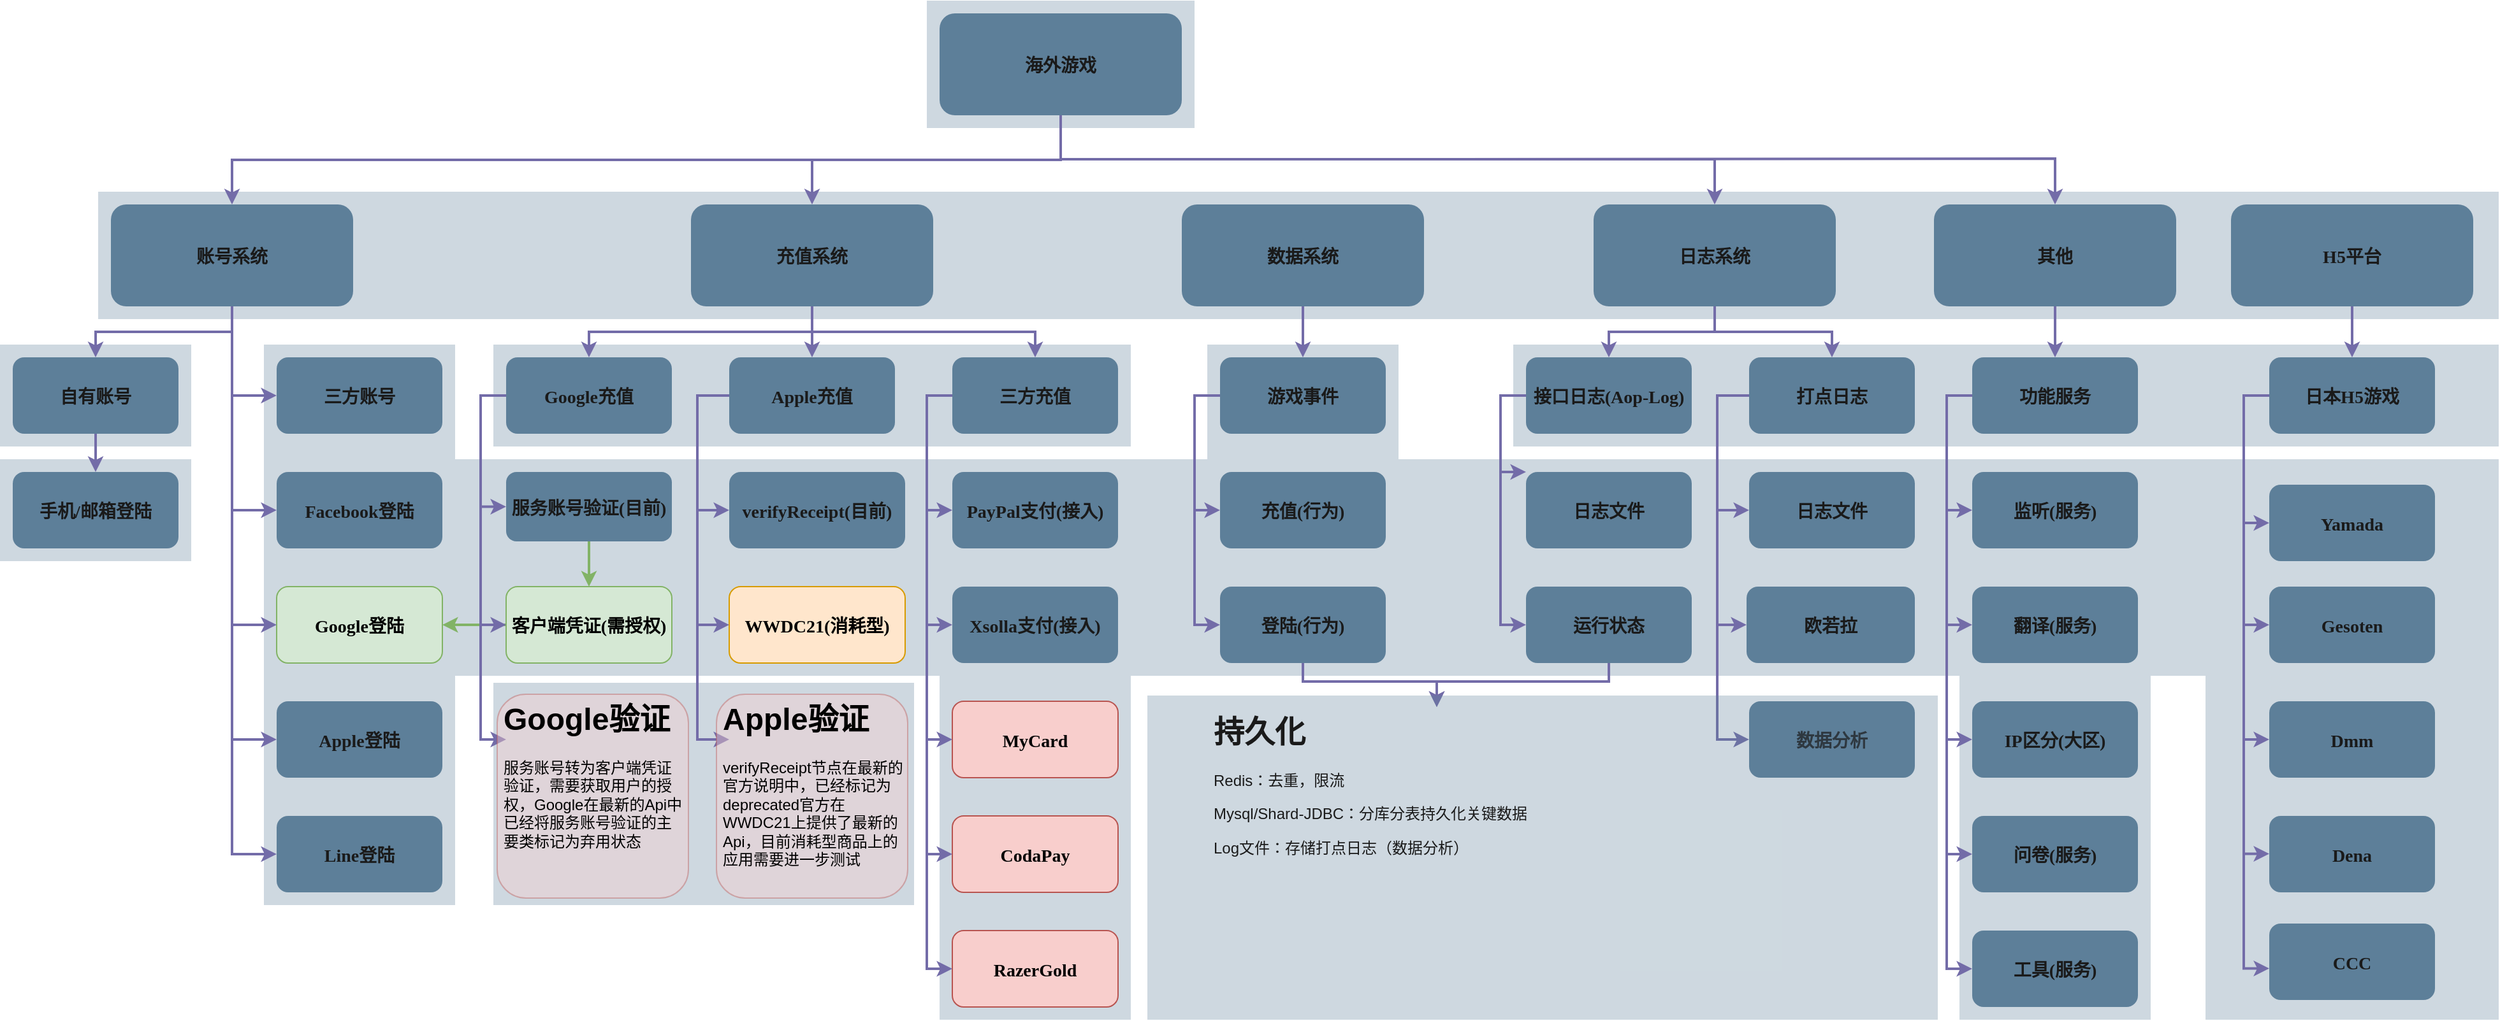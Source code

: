 <mxfile version="21.6.8" type="device">
  <diagram name="Page-1" id="2c0d36ab-eaac-3732-788b-9136903baeff">
    <mxGraphModel dx="1004" dy="620" grid="1" gridSize="10" guides="1" tooltips="1" connect="1" arrows="1" fold="1" page="1" pageScale="1.5" pageWidth="1169" pageHeight="827" background="none" math="0" shadow="0">
      <root>
        <mxCell id="0" />
        <mxCell id="1" parent="0" />
        <mxCell id="123" value="" style="fillColor=#5D7F99;strokeColor=none;opacity=30;labelBackgroundColor=none;fontColor=#1A1A1A;" parent="1" vertex="1">
          <mxGeometry x="747" y="175.5" width="210" height="100.0" as="geometry" />
        </mxCell>
        <mxCell id="122" value="" style="fillColor=#5D7F99;strokeColor=none;opacity=30;labelBackgroundColor=none;fontColor=#1A1A1A;" parent="1" vertex="1">
          <mxGeometry x="97" y="325.5" width="1883" height="100" as="geometry" />
        </mxCell>
        <mxCell id="121" value="" style="fillColor=#5D7F99;strokeColor=none;opacity=30;labelBackgroundColor=none;fontColor=#1A1A1A;" parent="1" vertex="1">
          <mxGeometry x="1557" y="705.5" width="150" height="270" as="geometry" />
        </mxCell>
        <mxCell id="120" value="" style="fillColor=#5D7F99;strokeColor=none;opacity=30;labelBackgroundColor=none;fontColor=#1A1A1A;" parent="1" vertex="1">
          <mxGeometry x="967" y="445.5" width="150" height="90" as="geometry" />
        </mxCell>
        <mxCell id="119" value="" style="fillColor=#5D7F99;strokeColor=none;opacity=30;labelBackgroundColor=none;fontColor=#1A1A1A;" parent="1" vertex="1">
          <mxGeometry x="757" y="705.5" width="150" height="270" as="geometry" />
        </mxCell>
        <mxCell id="118" value="" style="fillColor=#5D7F99;strokeColor=none;opacity=30;labelBackgroundColor=none;fontColor=#1A1A1A;" parent="1" vertex="1">
          <mxGeometry x="227.0" y="445.5" width="150.0" height="440.0" as="geometry" />
        </mxCell>
        <mxCell id="117" value="" style="fillColor=#5D7F99;strokeColor=none;opacity=30;labelBackgroundColor=none;fontColor=#1A1A1A;" parent="1" vertex="1">
          <mxGeometry x="377" y="535.5" width="1603" height="170" as="geometry" />
        </mxCell>
        <mxCell id="113" value="" style="fillColor=#5D7F99;strokeColor=none;opacity=30;labelBackgroundColor=none;fontColor=#1A1A1A;" parent="1" vertex="1">
          <mxGeometry x="407" y="711" width="330" height="174.5" as="geometry" />
        </mxCell>
        <mxCell id="111" value="" style="fillColor=#ced8e0;strokeColor=none;labelBackgroundColor=none;fontColor=#1A1A1A;" parent="1" vertex="1">
          <mxGeometry x="20" y="535.5" width="150" height="80" as="geometry" />
        </mxCell>
        <mxCell id="110" value="" style="fillColor=#5D7F99;strokeColor=none;opacity=30;labelBackgroundColor=none;fontColor=#1A1A1A;" parent="1" vertex="1">
          <mxGeometry x="1207" y="445.5" width="773" height="80" as="geometry" />
        </mxCell>
        <mxCell id="109" value="" style="fillColor=#5D7F99;strokeColor=none;opacity=30;labelBackgroundColor=none;fontColor=#1A1A1A;" parent="1" vertex="1">
          <mxGeometry x="407" y="445.5" width="500" height="80" as="geometry" />
        </mxCell>
        <mxCell id="108" value="" style="fillColor=#5D7F99;strokeColor=none;opacity=30;labelBackgroundColor=none;fontColor=#1A1A1A;" parent="1" vertex="1">
          <mxGeometry x="20.0" y="445.5" width="150" height="80" as="geometry" />
        </mxCell>
        <mxCell id="2" value="海外游戏" style="rounded=1;fillColor=#5D7F99;strokeColor=none;fontColor=#1A1A1A;fontStyle=1;fontFamily=Tahoma;fontSize=14;labelBackgroundColor=none;" parent="1" vertex="1">
          <mxGeometry x="757" y="185.5" width="190" height="80" as="geometry" />
        </mxCell>
        <mxCell id="4" value="日志系统" style="rounded=1;fillColor=#5D7F99;strokeColor=none;fontColor=#1A1A1A;fontStyle=1;fontFamily=Tahoma;fontSize=14;labelBackgroundColor=none;" parent="1" vertex="1">
          <mxGeometry x="1270.0" y="335.5" width="190" height="80" as="geometry" />
        </mxCell>
        <mxCell id="9" value="" style="edgeStyle=elbowEdgeStyle;elbow=vertical;strokeWidth=2;rounded=0;labelBackgroundColor=none;strokeColor=#736CA8;fontColor=default;" parent="1" source="2" target="4" edge="1">
          <mxGeometry x="337" y="215.5" width="100" height="100" as="geometry">
            <mxPoint x="337" y="315.5" as="sourcePoint" />
            <mxPoint x="437" y="215.5" as="targetPoint" />
            <Array as="points">
              <mxPoint x="1190" y="300" />
            </Array>
          </mxGeometry>
        </mxCell>
        <mxCell id="10" value="数据系统" style="rounded=1;fillColor=#5D7F99;strokeColor=none;fontColor=#1A1A1A;fontStyle=1;fontFamily=Tahoma;fontSize=14;labelBackgroundColor=none;" parent="1" vertex="1">
          <mxGeometry x="947" y="335.5" width="190" height="80" as="geometry" />
        </mxCell>
        <mxCell id="12" value="充值系统" style="rounded=1;fillColor=#5D7F99;strokeColor=none;fontColor=#1A1A1A;fontStyle=1;fontFamily=Tahoma;fontSize=14;labelBackgroundColor=none;" parent="1" vertex="1">
          <mxGeometry x="562.0" y="335.5" width="190" height="80" as="geometry" />
        </mxCell>
        <mxCell id="13" value="账号系统" style="rounded=1;fillColor=#5D7F99;strokeColor=none;fontColor=#1A1A1A;fontStyle=1;fontFamily=Tahoma;fontSize=14;labelBackgroundColor=none;" parent="1" vertex="1">
          <mxGeometry x="107" y="335.5" width="190" height="80" as="geometry" />
        </mxCell>
        <mxCell id="14" value="自有账号" style="rounded=1;fillColor=#5D7F99;strokeColor=none;fontColor=#1A1A1A;fontStyle=1;fontFamily=Tahoma;fontSize=14;labelBackgroundColor=none;" parent="1" vertex="1">
          <mxGeometry x="30" y="455.5" width="130" height="60" as="geometry" />
        </mxCell>
        <mxCell id="15" value="手机/邮箱登陆" style="rounded=1;fillColor=#5D7F99;strokeColor=none;fontColor=#1A1A1A;fontStyle=1;fontFamily=Tahoma;fontSize=14;labelBackgroundColor=none;" parent="1" vertex="1">
          <mxGeometry x="30" y="545.5" width="130" height="60" as="geometry" />
        </mxCell>
        <mxCell id="16" value="三方账号" style="rounded=1;fillColor=#5D7F99;strokeColor=none;fontColor=#1A1A1A;fontStyle=1;fontFamily=Tahoma;fontSize=14;labelBackgroundColor=none;strokeWidth=2;" parent="1" vertex="1">
          <mxGeometry x="237" y="455.5" width="130" height="60" as="geometry" />
        </mxCell>
        <mxCell id="17" value="Facebook登陆" style="rounded=1;fillColor=#5D7F99;strokeColor=none;fontColor=#1A1A1A;fontStyle=1;fontFamily=Tahoma;fontSize=14;labelBackgroundColor=none;" parent="1" vertex="1">
          <mxGeometry x="237" y="545.5" width="130" height="60" as="geometry" />
        </mxCell>
        <mxCell id="18" value="Google登陆" style="rounded=1;fillColor=#d5e8d4;strokeColor=#82b366;fontStyle=1;fontFamily=Tahoma;fontSize=14;labelBackgroundColor=none;" parent="1" vertex="1">
          <mxGeometry x="237" y="635.5" width="130" height="60" as="geometry" />
        </mxCell>
        <mxCell id="19" value="Apple登陆" style="rounded=1;fillColor=#5D7F99;strokeColor=none;fontColor=#1A1A1A;fontStyle=1;fontFamily=Tahoma;fontSize=14;labelBackgroundColor=none;" parent="1" vertex="1">
          <mxGeometry x="237" y="725.5" width="130" height="60" as="geometry" />
        </mxCell>
        <mxCell id="20" value="Line登陆" style="rounded=1;fillColor=#5D7F99;strokeColor=none;fontColor=#1A1A1A;fontStyle=1;fontFamily=Tahoma;fontSize=14;labelBackgroundColor=none;" parent="1" vertex="1">
          <mxGeometry x="237" y="815.5" width="130" height="60" as="geometry" />
        </mxCell>
        <mxCell id="25" value="Google充值" style="rounded=1;fillColor=#5D7F99;strokeColor=none;fontColor=#1A1A1A;fontStyle=1;fontFamily=Tahoma;fontSize=14;labelBackgroundColor=none;" parent="1" vertex="1">
          <mxGeometry x="417" y="455.5" width="130" height="60" as="geometry" />
        </mxCell>
        <mxCell id="bs5K2er-NPb5ToCI4P3s-128" value="" style="edgeStyle=orthogonalEdgeStyle;rounded=0;orthogonalLoop=1;jettySize=auto;html=1;strokeColor=#82b366;fontColor=#1A1A1A;strokeWidth=2;fillColor=#d5e8d4;" edge="1" parent="1" source="26" target="27">
          <mxGeometry relative="1" as="geometry" />
        </mxCell>
        <mxCell id="26" value="服务账号验证(目前)" style="rounded=1;fillColor=#5D7F99;strokeColor=none;fontColor=#1A1A1A;fontStyle=1;fontFamily=Tahoma;fontSize=14;labelBackgroundColor=none;" parent="1" vertex="1">
          <mxGeometry x="417" y="545.5" width="130" height="54.5" as="geometry" />
        </mxCell>
        <mxCell id="bs5K2er-NPb5ToCI4P3s-127" value="" style="edgeStyle=orthogonalEdgeStyle;rounded=0;orthogonalLoop=1;jettySize=auto;html=1;strokeColor=#82b366;fontColor=#1A1A1A;strokeWidth=2;fillColor=#d5e8d4;" edge="1" parent="1" source="27" target="18">
          <mxGeometry relative="1" as="geometry" />
        </mxCell>
        <mxCell id="27" value="客户端凭证(需授权)" style="rounded=1;fillColor=#d5e8d4;strokeColor=#82b366;fontStyle=1;fontFamily=Tahoma;fontSize=14;labelBackgroundColor=none;" parent="1" vertex="1">
          <mxGeometry x="417" y="635.5" width="130" height="60" as="geometry" />
        </mxCell>
        <mxCell id="29" value="Apple充值" style="rounded=1;fillColor=#5D7F99;strokeColor=none;fontColor=#1A1A1A;fontStyle=1;fontFamily=Tahoma;fontSize=14;labelBackgroundColor=none;" parent="1" vertex="1">
          <mxGeometry x="592" y="455.5" width="130" height="60" as="geometry" />
        </mxCell>
        <mxCell id="30" value="verifyReceipt(目前)" style="rounded=1;fillColor=#5D7F99;strokeColor=none;fontColor=#1A1A1A;fontStyle=1;fontFamily=Tahoma;fontSize=14;labelBackgroundColor=none;" parent="1" vertex="1">
          <mxGeometry x="592" y="545.5" width="138" height="60" as="geometry" />
        </mxCell>
        <mxCell id="31" value="WWDC21(消耗型)" style="rounded=1;fillColor=#ffe6cc;strokeColor=#d79b00;fontStyle=1;fontFamily=Tahoma;fontSize=14;labelBackgroundColor=none;" parent="1" vertex="1">
          <mxGeometry x="592" y="635.5" width="138" height="60" as="geometry" />
        </mxCell>
        <mxCell id="33" value="三方充值" style="rounded=1;fillColor=#5D7F99;strokeColor=none;fontColor=#1A1A1A;fontStyle=1;fontFamily=Tahoma;fontSize=14;labelBackgroundColor=none;" parent="1" vertex="1">
          <mxGeometry x="767" y="455.5" width="130" height="60" as="geometry" />
        </mxCell>
        <mxCell id="34" value="PayPal支付(接入)" style="rounded=1;fillColor=#5D7F99;strokeColor=none;fontColor=#1A1A1A;fontStyle=1;fontFamily=Tahoma;fontSize=14;labelBackgroundColor=none;" parent="1" vertex="1">
          <mxGeometry x="767" y="545.5" width="130" height="60" as="geometry" />
        </mxCell>
        <mxCell id="35" value="Xsolla支付(接入)" style="rounded=1;fillColor=#5D7F99;strokeColor=none;fontColor=#1A1A1A;fontStyle=1;fontFamily=Tahoma;fontSize=14;labelBackgroundColor=none;" parent="1" vertex="1">
          <mxGeometry x="767" y="635.5" width="130" height="60" as="geometry" />
        </mxCell>
        <mxCell id="36" value="MyCard" style="rounded=1;fillColor=#f8cecc;strokeColor=#b85450;fontStyle=1;fontFamily=Tahoma;fontSize=14;labelBackgroundColor=none;" parent="1" vertex="1">
          <mxGeometry x="767" y="725.5" width="130" height="60" as="geometry" />
        </mxCell>
        <mxCell id="37" value="CodaPay" style="rounded=1;fillColor=#f8cecc;strokeColor=#b85450;fontStyle=1;fontFamily=Tahoma;fontSize=14;labelBackgroundColor=none;" parent="1" vertex="1">
          <mxGeometry x="767" y="815.5" width="130" height="60" as="geometry" />
        </mxCell>
        <mxCell id="38" value="RazerGold" style="rounded=1;fillColor=#f8cecc;strokeColor=#b85450;fontStyle=1;fontFamily=Tahoma;fontSize=14;labelBackgroundColor=none;" parent="1" vertex="1">
          <mxGeometry x="767" y="905.5" width="130" height="60" as="geometry" />
        </mxCell>
        <mxCell id="41" value="游戏事件" style="rounded=1;fillColor=#5D7F99;strokeColor=none;fontColor=#1A1A1A;fontStyle=1;fontFamily=Tahoma;fontSize=14;labelBackgroundColor=none;" parent="1" vertex="1">
          <mxGeometry x="977" y="455.5" width="130" height="60" as="geometry" />
        </mxCell>
        <mxCell id="42" value="充值(行为)" style="rounded=1;fillColor=#5D7F99;strokeColor=none;fontColor=#1A1A1A;fontStyle=1;fontFamily=Tahoma;fontSize=14;labelBackgroundColor=none;" parent="1" vertex="1">
          <mxGeometry x="977" y="545.5" width="130" height="60" as="geometry" />
        </mxCell>
        <mxCell id="bs5K2er-NPb5ToCI4P3s-134" value="" style="edgeStyle=orthogonalEdgeStyle;rounded=0;orthogonalLoop=1;jettySize=auto;html=1;strokeColor=#736CA8;fontColor=#1A1A1A;strokeWidth=2;" edge="1" parent="1" source="43" target="bs5K2er-NPb5ToCI4P3s-133">
          <mxGeometry relative="1" as="geometry">
            <Array as="points">
              <mxPoint x="1042" y="710" />
              <mxPoint x="1147" y="710" />
            </Array>
          </mxGeometry>
        </mxCell>
        <mxCell id="43" value="登陆(行为)" style="rounded=1;fillColor=#5D7F99;strokeColor=none;fontColor=#1A1A1A;fontStyle=1;fontFamily=Tahoma;fontSize=14;labelBackgroundColor=none;" parent="1" vertex="1">
          <mxGeometry x="977" y="635.5" width="130" height="60" as="geometry" />
        </mxCell>
        <mxCell id="44" value="接口日志(Aop-Log)" style="rounded=1;fillColor=#5D7F99;strokeColor=none;fontColor=#1A1A1A;fontStyle=1;fontFamily=Tahoma;fontSize=14;labelBackgroundColor=none;" parent="1" vertex="1">
          <mxGeometry x="1217" y="455.5" width="130" height="60" as="geometry" />
        </mxCell>
        <mxCell id="45" value="日志文件" style="rounded=1;fillColor=#5D7F99;strokeColor=none;fontColor=#1A1A1A;fontStyle=1;fontFamily=Tahoma;fontSize=14;labelBackgroundColor=none;" parent="1" vertex="1">
          <mxGeometry x="1217" y="545.5" width="130" height="60" as="geometry" />
        </mxCell>
        <mxCell id="bs5K2er-NPb5ToCI4P3s-135" value="" style="edgeStyle=orthogonalEdgeStyle;rounded=0;orthogonalLoop=1;jettySize=auto;html=1;strokeColor=#736CA8;fontColor=#1A1A1A;strokeWidth=2;" edge="1" parent="1" source="46" target="bs5K2er-NPb5ToCI4P3s-133">
          <mxGeometry relative="1" as="geometry">
            <Array as="points">
              <mxPoint x="1282" y="710" />
              <mxPoint x="1147" y="710" />
            </Array>
          </mxGeometry>
        </mxCell>
        <mxCell id="46" value="运行状态" style="rounded=1;fillColor=#5D7F99;strokeColor=none;fontColor=#1A1A1A;fontStyle=1;fontFamily=Tahoma;fontSize=14;labelBackgroundColor=none;" parent="1" vertex="1">
          <mxGeometry x="1217" y="635.5" width="130" height="60" as="geometry" />
        </mxCell>
        <mxCell id="48" value="打点日志" style="rounded=1;fillColor=#5D7F99;strokeColor=none;fontColor=#1A1A1A;fontStyle=1;fontFamily=Tahoma;fontSize=14;labelBackgroundColor=none;" parent="1" vertex="1">
          <mxGeometry x="1392" y="455.5" width="130" height="60" as="geometry" />
        </mxCell>
        <mxCell id="49" value="日志文件" style="rounded=1;fillColor=#5D7F99;strokeColor=none;fontColor=#1A1A1A;fontStyle=1;fontFamily=Tahoma;fontSize=14;labelBackgroundColor=none;" parent="1" vertex="1">
          <mxGeometry x="1392" y="545.5" width="130" height="60" as="geometry" />
        </mxCell>
        <mxCell id="50" value="欧若拉" style="rounded=1;fillColor=#5D7F99;strokeColor=none;fontColor=#1A1A1A;fontStyle=1;fontFamily=Tahoma;fontSize=14;labelBackgroundColor=none;" parent="1" vertex="1">
          <mxGeometry x="1390" y="635.5" width="132" height="60" as="geometry" />
        </mxCell>
        <mxCell id="51" value="数据分析" style="rounded=1;fillColor=#5D7F99;strokeColor=none;fontColor=#1A1A1A;fontStyle=1;fontFamily=Tahoma;fontSize=14;labelBackgroundColor=none;" parent="1" vertex="1">
          <mxGeometry x="1392" y="725.5" width="130" height="60" as="geometry" />
        </mxCell>
        <mxCell id="52" value="功能服务" style="rounded=1;fillColor=#5D7F99;strokeColor=none;fontColor=#1A1A1A;fontStyle=1;fontFamily=Tahoma;fontSize=14;labelBackgroundColor=none;" parent="1" vertex="1">
          <mxGeometry x="1567" y="455.5" width="130" height="60" as="geometry" />
        </mxCell>
        <mxCell id="53" value="监听(服务)" style="rounded=1;fillColor=#5D7F99;strokeColor=none;fontColor=#1A1A1A;fontStyle=1;fontFamily=Tahoma;fontSize=14;labelBackgroundColor=none;" parent="1" vertex="1">
          <mxGeometry x="1567" y="545.5" width="130" height="60" as="geometry" />
        </mxCell>
        <mxCell id="54" value="翻译(服务)" style="rounded=1;fillColor=#5D7F99;strokeColor=none;fontColor=#1A1A1A;fontStyle=1;fontFamily=Tahoma;fontSize=14;labelBackgroundColor=none;" parent="1" vertex="1">
          <mxGeometry x="1567" y="635.5" width="130" height="60" as="geometry" />
        </mxCell>
        <mxCell id="55" value="IP区分(大区)" style="rounded=1;fillColor=#5D7F99;strokeColor=none;fontColor=#1A1A1A;fontStyle=1;fontFamily=Tahoma;fontSize=14;labelBackgroundColor=none;" parent="1" vertex="1">
          <mxGeometry x="1567" y="725.5" width="130" height="60" as="geometry" />
        </mxCell>
        <mxCell id="56" value="问卷(服务)" style="rounded=1;fillColor=#5D7F99;strokeColor=none;fontColor=#1A1A1A;fontStyle=1;fontFamily=Tahoma;fontSize=14;labelBackgroundColor=none;" parent="1" vertex="1">
          <mxGeometry x="1567" y="815.5" width="130" height="60" as="geometry" />
        </mxCell>
        <mxCell id="57" value="工具(服务)" style="rounded=1;fillColor=#5D7F99;strokeColor=none;fontColor=#1A1A1A;fontStyle=1;fontFamily=Tahoma;fontSize=14;labelBackgroundColor=none;" parent="1" vertex="1">
          <mxGeometry x="1567" y="905.5" width="130" height="60" as="geometry" />
        </mxCell>
        <mxCell id="59" value="" style="edgeStyle=elbowEdgeStyle;elbow=vertical;strokeWidth=2;rounded=0;labelBackgroundColor=none;strokeColor=#736CA8;fontColor=default;" parent="1" source="2" target="12" edge="1">
          <mxGeometry x="347" y="225.5" width="100" height="100" as="geometry">
            <mxPoint x="862.0" y="275.5" as="sourcePoint" />
            <mxPoint x="1467.0" y="345.5" as="targetPoint" />
          </mxGeometry>
        </mxCell>
        <mxCell id="61" value="" style="edgeStyle=elbowEdgeStyle;elbow=vertical;strokeWidth=2;rounded=0;labelBackgroundColor=none;strokeColor=#736CA8;fontColor=default;" parent="1" source="2" target="13" edge="1">
          <mxGeometry x="-23" y="135.5" width="100" height="100" as="geometry">
            <mxPoint x="-23" y="235.5" as="sourcePoint" />
            <mxPoint x="77" y="135.5" as="targetPoint" />
          </mxGeometry>
        </mxCell>
        <mxCell id="62" value="" style="edgeStyle=elbowEdgeStyle;elbow=vertical;strokeWidth=2;rounded=0;labelBackgroundColor=none;strokeColor=#736CA8;fontColor=default;" parent="1" source="13" target="14" edge="1">
          <mxGeometry x="-23" y="135.5" width="100" height="100" as="geometry">
            <mxPoint x="-23" y="235.5" as="sourcePoint" />
            <mxPoint x="77" y="135.5" as="targetPoint" />
          </mxGeometry>
        </mxCell>
        <mxCell id="64" value="" style="edgeStyle=elbowEdgeStyle;elbow=horizontal;strokeWidth=2;rounded=0;labelBackgroundColor=none;strokeColor=#736CA8;fontColor=default;" parent="1" source="13" target="16" edge="1">
          <mxGeometry x="-23" y="135.5" width="100" height="100" as="geometry">
            <mxPoint x="-23" y="235.5" as="sourcePoint" />
            <mxPoint x="77" y="135.5" as="targetPoint" />
            <Array as="points">
              <mxPoint x="202" y="435.5" />
            </Array>
          </mxGeometry>
        </mxCell>
        <mxCell id="65" value="" style="edgeStyle=elbowEdgeStyle;elbow=horizontal;strokeWidth=2;rounded=0;labelBackgroundColor=none;strokeColor=#736CA8;fontColor=default;" parent="1" source="13" target="17" edge="1">
          <mxGeometry x="-23" y="135.5" width="100" height="100" as="geometry">
            <mxPoint x="-23" y="235.5" as="sourcePoint" />
            <mxPoint x="77" y="135.5" as="targetPoint" />
            <Array as="points">
              <mxPoint x="202" y="475.5" />
            </Array>
          </mxGeometry>
        </mxCell>
        <mxCell id="66" value="" style="edgeStyle=elbowEdgeStyle;elbow=horizontal;strokeWidth=2;rounded=0;labelBackgroundColor=none;strokeColor=#736CA8;fontColor=default;" parent="1" source="13" target="18" edge="1">
          <mxGeometry x="-23" y="135.5" width="100" height="100" as="geometry">
            <mxPoint x="-23" y="235.5" as="sourcePoint" />
            <mxPoint x="77" y="135.5" as="targetPoint" />
            <Array as="points">
              <mxPoint x="202" y="525.5" />
            </Array>
          </mxGeometry>
        </mxCell>
        <mxCell id="67" value="" style="edgeStyle=elbowEdgeStyle;elbow=horizontal;strokeWidth=2;rounded=0;labelBackgroundColor=none;strokeColor=#736CA8;fontColor=default;" parent="1" source="13" target="19" edge="1">
          <mxGeometry x="-23" y="135.5" width="100" height="100" as="geometry">
            <mxPoint x="-23" y="235.5" as="sourcePoint" />
            <mxPoint x="77" y="135.5" as="targetPoint" />
            <Array as="points">
              <mxPoint x="202" y="575.5" />
            </Array>
          </mxGeometry>
        </mxCell>
        <mxCell id="68" value="" style="edgeStyle=elbowEdgeStyle;elbow=horizontal;strokeWidth=2;rounded=0;labelBackgroundColor=none;strokeColor=#736CA8;fontColor=default;" parent="1" source="13" target="20" edge="1">
          <mxGeometry x="-23" y="135.5" width="100" height="100" as="geometry">
            <mxPoint x="-23" y="235.5" as="sourcePoint" />
            <mxPoint x="77" y="135.5" as="targetPoint" />
            <Array as="points">
              <mxPoint x="202" y="615.5" />
            </Array>
          </mxGeometry>
        </mxCell>
        <mxCell id="70" value="" style="edgeStyle=elbowEdgeStyle;elbow=horizontal;strokeWidth=2;rounded=0;labelBackgroundColor=none;strokeColor=#736CA8;fontColor=default;" parent="1" source="25" target="26" edge="1">
          <mxGeometry x="-23" y="135.5" width="100" height="100" as="geometry">
            <mxPoint x="-23" y="235.5" as="sourcePoint" />
            <mxPoint x="77" y="135.5" as="targetPoint" />
            <Array as="points">
              <mxPoint x="397" y="535.5" />
            </Array>
          </mxGeometry>
        </mxCell>
        <mxCell id="71" value="" style="edgeStyle=elbowEdgeStyle;elbow=horizontal;strokeWidth=2;rounded=0;labelBackgroundColor=none;strokeColor=#736CA8;fontColor=default;" parent="1" source="25" target="27" edge="1">
          <mxGeometry x="-23" y="135.5" width="100" height="100" as="geometry">
            <mxPoint x="-23" y="235.5" as="sourcePoint" />
            <mxPoint x="77" y="135.5" as="targetPoint" />
            <Array as="points">
              <mxPoint x="397" y="575.5" />
            </Array>
          </mxGeometry>
        </mxCell>
        <mxCell id="72" value="" style="edgeStyle=elbowEdgeStyle;elbow=horizontal;strokeWidth=2;rounded=0;labelBackgroundColor=none;strokeColor=#736CA8;fontColor=default;" parent="1" source="25" edge="1">
          <mxGeometry x="-23" y="135.5" width="100" height="100" as="geometry">
            <mxPoint x="-23" y="235.5" as="sourcePoint" />
            <mxPoint x="417" y="755.5" as="targetPoint" />
            <Array as="points">
              <mxPoint x="397" y="615.5" />
            </Array>
          </mxGeometry>
        </mxCell>
        <mxCell id="73" value="" style="edgeStyle=elbowEdgeStyle;elbow=horizontal;strokeWidth=2;rounded=0;labelBackgroundColor=none;strokeColor=#736CA8;fontColor=default;" parent="1" source="29" target="30" edge="1">
          <mxGeometry x="-23" y="135.5" width="100" height="100" as="geometry">
            <mxPoint x="-23" y="235.5" as="sourcePoint" />
            <mxPoint x="77" y="135.5" as="targetPoint" />
            <Array as="points">
              <mxPoint x="567" y="535.5" />
            </Array>
          </mxGeometry>
        </mxCell>
        <mxCell id="74" value="" style="edgeStyle=elbowEdgeStyle;elbow=horizontal;strokeWidth=2;rounded=0;labelBackgroundColor=none;strokeColor=#736CA8;fontColor=default;" parent="1" source="29" target="31" edge="1">
          <mxGeometry x="-23" y="135.5" width="100" height="100" as="geometry">
            <mxPoint x="-23" y="235.5" as="sourcePoint" />
            <mxPoint x="77" y="135.5" as="targetPoint" />
            <Array as="points">
              <mxPoint x="567" y="575.5" />
            </Array>
          </mxGeometry>
        </mxCell>
        <mxCell id="75" value="" style="edgeStyle=elbowEdgeStyle;elbow=horizontal;strokeWidth=2;rounded=0;labelBackgroundColor=none;strokeColor=#736CA8;fontColor=default;" parent="1" source="29" edge="1">
          <mxGeometry x="-23" y="135.5" width="100" height="100" as="geometry">
            <mxPoint x="-23" y="235.5" as="sourcePoint" />
            <mxPoint x="592" y="755.5" as="targetPoint" />
            <Array as="points">
              <mxPoint x="567" y="615.5" />
            </Array>
          </mxGeometry>
        </mxCell>
        <mxCell id="76" value="" style="edgeStyle=elbowEdgeStyle;elbow=horizontal;strokeWidth=2;rounded=0;labelBackgroundColor=none;strokeColor=#736CA8;fontColor=default;" parent="1" source="33" target="34" edge="1">
          <mxGeometry x="-23" y="135.5" width="100" height="100" as="geometry">
            <mxPoint x="-23" y="235.5" as="sourcePoint" />
            <mxPoint x="77" y="135.5" as="targetPoint" />
            <Array as="points">
              <mxPoint x="747" y="535.5" />
            </Array>
          </mxGeometry>
        </mxCell>
        <mxCell id="77" value="" style="edgeStyle=elbowEdgeStyle;elbow=horizontal;strokeWidth=2;rounded=0;labelBackgroundColor=none;strokeColor=#736CA8;fontColor=default;" parent="1" source="33" target="35" edge="1">
          <mxGeometry x="-23" y="135.5" width="100" height="100" as="geometry">
            <mxPoint x="-23" y="235.5" as="sourcePoint" />
            <mxPoint x="77" y="135.5" as="targetPoint" />
            <Array as="points">
              <mxPoint x="747" y="575.5" />
            </Array>
          </mxGeometry>
        </mxCell>
        <mxCell id="78" value="" style="edgeStyle=elbowEdgeStyle;elbow=horizontal;strokeWidth=2;rounded=0;labelBackgroundColor=none;strokeColor=#736CA8;fontColor=default;" parent="1" source="33" target="36" edge="1">
          <mxGeometry x="-23" y="135.5" width="100" height="100" as="geometry">
            <mxPoint x="-23" y="235.5" as="sourcePoint" />
            <mxPoint x="77" y="135.5" as="targetPoint" />
            <Array as="points">
              <mxPoint x="747" y="625.5" />
            </Array>
          </mxGeometry>
        </mxCell>
        <mxCell id="79" value="" style="edgeStyle=elbowEdgeStyle;elbow=horizontal;strokeWidth=2;rounded=0;labelBackgroundColor=none;strokeColor=#736CA8;fontColor=default;" parent="1" source="33" target="37" edge="1">
          <mxGeometry x="-23" y="135.5" width="100" height="100" as="geometry">
            <mxPoint x="-23" y="235.5" as="sourcePoint" />
            <mxPoint x="77" y="135.5" as="targetPoint" />
            <Array as="points">
              <mxPoint x="747" y="665.5" />
            </Array>
          </mxGeometry>
        </mxCell>
        <mxCell id="80" value="" style="edgeStyle=elbowEdgeStyle;elbow=horizontal;strokeWidth=2;rounded=0;labelBackgroundColor=none;strokeColor=#736CA8;fontColor=default;" parent="1" source="33" target="38" edge="1">
          <mxGeometry x="-23" y="135.5" width="100" height="100" as="geometry">
            <mxPoint x="-23" y="235.5" as="sourcePoint" />
            <mxPoint x="77" y="135.5" as="targetPoint" />
            <Array as="points">
              <mxPoint x="747" y="705.5" />
            </Array>
          </mxGeometry>
        </mxCell>
        <mxCell id="82" value="" style="edgeStyle=elbowEdgeStyle;elbow=horizontal;strokeWidth=2;rounded=0;labelBackgroundColor=none;strokeColor=#736CA8;fontColor=default;" parent="1" source="41" target="42" edge="1">
          <mxGeometry x="-23" y="135.5" width="100" height="100" as="geometry">
            <mxPoint x="-23" y="235.5" as="sourcePoint" />
            <mxPoint x="77" y="135.5" as="targetPoint" />
            <Array as="points">
              <mxPoint x="957" y="535.5" />
            </Array>
          </mxGeometry>
        </mxCell>
        <mxCell id="83" value="" style="edgeStyle=elbowEdgeStyle;elbow=horizontal;strokeWidth=2;rounded=0;labelBackgroundColor=none;strokeColor=#736CA8;fontColor=default;" parent="1" source="41" target="43" edge="1">
          <mxGeometry x="-23" y="135.5" width="100" height="100" as="geometry">
            <mxPoint x="-23" y="235.5" as="sourcePoint" />
            <mxPoint x="77" y="135.5" as="targetPoint" />
            <Array as="points">
              <mxPoint x="957" y="585.5" />
            </Array>
          </mxGeometry>
        </mxCell>
        <mxCell id="84" value="" style="edgeStyle=elbowEdgeStyle;elbow=horizontal;strokeWidth=2;rounded=0;labelBackgroundColor=none;strokeColor=#736CA8;fontColor=default;" parent="1" source="44" target="45" edge="1">
          <mxGeometry x="-23" y="135.5" width="100" height="100" as="geometry">
            <mxPoint x="-23" y="235.5" as="sourcePoint" />
            <mxPoint x="77" y="135.5" as="targetPoint" />
            <Array as="points">
              <mxPoint x="1197" y="545.5" />
            </Array>
          </mxGeometry>
        </mxCell>
        <mxCell id="85" value="" style="edgeStyle=elbowEdgeStyle;elbow=horizontal;strokeWidth=2;rounded=0;labelBackgroundColor=none;strokeColor=#736CA8;fontColor=default;" parent="1" source="44" target="46" edge="1">
          <mxGeometry x="-23" y="135.5" width="100" height="100" as="geometry">
            <mxPoint x="-23" y="235.5" as="sourcePoint" />
            <mxPoint x="77" y="135.5" as="targetPoint" />
            <Array as="points">
              <mxPoint x="1197" y="575.5" />
            </Array>
          </mxGeometry>
        </mxCell>
        <mxCell id="87" value="" style="edgeStyle=elbowEdgeStyle;elbow=horizontal;strokeWidth=2;rounded=0;labelBackgroundColor=none;strokeColor=#736CA8;fontColor=default;" parent="1" source="48" target="49" edge="1">
          <mxGeometry x="-23" y="135.5" width="100" height="100" as="geometry">
            <mxPoint x="-23" y="235.5" as="sourcePoint" />
            <mxPoint x="77" y="135.5" as="targetPoint" />
            <Array as="points">
              <mxPoint x="1367" y="535.5" />
            </Array>
          </mxGeometry>
        </mxCell>
        <mxCell id="88" value="" style="edgeStyle=elbowEdgeStyle;elbow=horizontal;strokeWidth=2;rounded=0;labelBackgroundColor=none;strokeColor=#736CA8;fontColor=default;" parent="1" source="48" target="50" edge="1">
          <mxGeometry x="-23" y="135.5" width="100" height="100" as="geometry">
            <mxPoint x="-23" y="235.5" as="sourcePoint" />
            <mxPoint x="77" y="135.5" as="targetPoint" />
            <Array as="points">
              <mxPoint x="1367" y="595.5" />
            </Array>
          </mxGeometry>
        </mxCell>
        <mxCell id="89" value="" style="edgeStyle=elbowEdgeStyle;elbow=horizontal;strokeWidth=2;rounded=0;labelBackgroundColor=none;strokeColor=#736CA8;fontColor=default;" parent="1" source="48" target="51" edge="1">
          <mxGeometry x="-23" y="135.5" width="100" height="100" as="geometry">
            <mxPoint x="-23" y="235.5" as="sourcePoint" />
            <mxPoint x="77" y="135.5" as="targetPoint" />
            <Array as="points">
              <mxPoint x="1367" y="625.5" />
            </Array>
          </mxGeometry>
        </mxCell>
        <mxCell id="90" value="" style="edgeStyle=elbowEdgeStyle;elbow=horizontal;strokeWidth=2;rounded=0;labelBackgroundColor=none;strokeColor=#736CA8;fontColor=default;" parent="1" source="52" target="53" edge="1">
          <mxGeometry x="-23" y="135.5" width="100" height="100" as="geometry">
            <mxPoint x="-23" y="235.5" as="sourcePoint" />
            <mxPoint x="77" y="135.5" as="targetPoint" />
            <Array as="points">
              <mxPoint x="1547" y="535.5" />
            </Array>
          </mxGeometry>
        </mxCell>
        <mxCell id="91" value="" style="edgeStyle=elbowEdgeStyle;elbow=horizontal;strokeWidth=2;rounded=0;labelBackgroundColor=none;strokeColor=#736CA8;fontColor=default;" parent="1" source="52" target="54" edge="1">
          <mxGeometry x="-23" y="135.5" width="100" height="100" as="geometry">
            <mxPoint x="-23" y="235.5" as="sourcePoint" />
            <mxPoint x="77" y="135.5" as="targetPoint" />
            <Array as="points">
              <mxPoint x="1547" y="575.5" />
            </Array>
          </mxGeometry>
        </mxCell>
        <mxCell id="92" value="" style="edgeStyle=elbowEdgeStyle;elbow=horizontal;strokeWidth=2;rounded=0;labelBackgroundColor=none;strokeColor=#736CA8;fontColor=default;" parent="1" source="52" target="55" edge="1">
          <mxGeometry x="-23" y="135.5" width="100" height="100" as="geometry">
            <mxPoint x="-23" y="235.5" as="sourcePoint" />
            <mxPoint x="77" y="135.5" as="targetPoint" />
            <Array as="points">
              <mxPoint x="1547" y="625.5" />
            </Array>
          </mxGeometry>
        </mxCell>
        <mxCell id="93" value="" style="edgeStyle=elbowEdgeStyle;elbow=horizontal;strokeWidth=2;rounded=0;labelBackgroundColor=none;strokeColor=#736CA8;fontColor=default;" parent="1" source="52" target="56" edge="1">
          <mxGeometry x="-23" y="135.5" width="100" height="100" as="geometry">
            <mxPoint x="-23" y="235.5" as="sourcePoint" />
            <mxPoint x="77" y="135.5" as="targetPoint" />
            <Array as="points">
              <mxPoint x="1547" y="675.5" />
            </Array>
          </mxGeometry>
        </mxCell>
        <mxCell id="94" value="" style="edgeStyle=elbowEdgeStyle;elbow=horizontal;strokeWidth=2;rounded=0;labelBackgroundColor=none;strokeColor=#736CA8;fontColor=default;" parent="1" source="52" target="57" edge="1">
          <mxGeometry x="-23" y="135.5" width="100" height="100" as="geometry">
            <mxPoint x="-23" y="235.5" as="sourcePoint" />
            <mxPoint x="77" y="135.5" as="targetPoint" />
            <Array as="points">
              <mxPoint x="1547" y="725.5" />
            </Array>
          </mxGeometry>
        </mxCell>
        <mxCell id="100" value="" style="edgeStyle=elbowEdgeStyle;elbow=vertical;strokeWidth=2;rounded=0;labelBackgroundColor=none;strokeColor=#736CA8;fontColor=default;" parent="1" source="12" target="25" edge="1">
          <mxGeometry x="-23" y="135.5" width="100" height="100" as="geometry">
            <mxPoint x="-23" y="235.5" as="sourcePoint" />
            <mxPoint x="77" y="135.5" as="targetPoint" />
          </mxGeometry>
        </mxCell>
        <mxCell id="101" value="" style="edgeStyle=elbowEdgeStyle;elbow=vertical;strokeWidth=2;rounded=0;labelBackgroundColor=none;strokeColor=#736CA8;fontColor=default;" parent="1" source="12" target="29" edge="1">
          <mxGeometry x="-23" y="135.5" width="100" height="100" as="geometry">
            <mxPoint x="-23" y="235.5" as="sourcePoint" />
            <mxPoint x="77" y="135.5" as="targetPoint" />
          </mxGeometry>
        </mxCell>
        <mxCell id="102" value="" style="edgeStyle=elbowEdgeStyle;elbow=vertical;strokeWidth=2;rounded=0;labelBackgroundColor=none;strokeColor=#736CA8;fontColor=default;" parent="1" source="12" target="33" edge="1">
          <mxGeometry x="-23" y="135.5" width="100" height="100" as="geometry">
            <mxPoint x="-23" y="235.5" as="sourcePoint" />
            <mxPoint x="77" y="135.5" as="targetPoint" />
          </mxGeometry>
        </mxCell>
        <mxCell id="103" value="" style="edgeStyle=elbowEdgeStyle;elbow=vertical;strokeWidth=2;rounded=0;labelBackgroundColor=none;strokeColor=#736CA8;fontColor=default;" parent="1" source="10" target="41" edge="1">
          <mxGeometry x="-23" y="135.5" width="100" height="100" as="geometry">
            <mxPoint x="-23" y="235.5" as="sourcePoint" />
            <mxPoint x="77" y="135.5" as="targetPoint" />
          </mxGeometry>
        </mxCell>
        <mxCell id="104" value="" style="edgeStyle=elbowEdgeStyle;elbow=vertical;strokeWidth=2;rounded=0;labelBackgroundColor=none;strokeColor=#736CA8;fontColor=default;" parent="1" source="4" target="48" edge="1">
          <mxGeometry x="-23" y="135.5" width="100" height="100" as="geometry">
            <mxPoint x="-23" y="235.5" as="sourcePoint" />
            <mxPoint x="77" y="135.5" as="targetPoint" />
          </mxGeometry>
        </mxCell>
        <mxCell id="105" value="" style="edgeStyle=elbowEdgeStyle;elbow=vertical;strokeWidth=2;rounded=0;labelBackgroundColor=none;strokeColor=#736CA8;fontColor=default;" parent="1" source="4" target="44" edge="1">
          <mxGeometry x="-23" y="135.5" width="100" height="100" as="geometry">
            <mxPoint x="-23" y="235.5" as="sourcePoint" />
            <mxPoint x="77" y="135.5" as="targetPoint" />
          </mxGeometry>
        </mxCell>
        <mxCell id="107" value="" style="edgeStyle=elbowEdgeStyle;elbow=vertical;rounded=0;strokeWidth=2;labelBackgroundColor=none;strokeColor=#736CA8;fontColor=default;" parent="1" source="14" target="15" edge="1">
          <mxGeometry x="-23" y="135.5" width="100" height="100" as="geometry">
            <mxPoint x="-23" y="235.5" as="sourcePoint" />
            <mxPoint x="77" y="135.5" as="targetPoint" />
          </mxGeometry>
        </mxCell>
        <mxCell id="bs5K2er-NPb5ToCI4P3s-129" value="&lt;h1&gt;Google验证&lt;/h1&gt;&lt;p&gt;服务账号转为客户端凭证验证，需要获取用户的授权，Google在最新的Api中已经将服务账号验证的主要类标记为弃用状态&lt;/p&gt;" style="text;html=1;strokeColor=#b85450;fillColor=#f8cecc;spacing=5;spacingTop=-20;whiteSpace=wrap;overflow=hidden;rounded=1;opacity=40;" vertex="1" parent="1">
          <mxGeometry x="410" y="720" width="150" height="160" as="geometry" />
        </mxCell>
        <mxCell id="bs5K2er-NPb5ToCI4P3s-130" value="&lt;h1&gt;Apple验证&lt;/h1&gt;&lt;p&gt;verifyReceipt节点在最新的官方说明中，已经标记为deprecated官方在WWDC21上提供了最新的Api，目前消耗型商品上的应用需要进一步测试&lt;/p&gt;" style="text;html=1;strokeColor=#b85450;fillColor=#f8cecc;spacing=5;spacingTop=-20;whiteSpace=wrap;overflow=hidden;rounded=1;opacity=40;" vertex="1" parent="1">
          <mxGeometry x="582" y="720" width="150" height="160" as="geometry" />
        </mxCell>
        <mxCell id="bs5K2er-NPb5ToCI4P3s-132" value="" style="fillColor=#5D7F99;strokeColor=none;opacity=30;labelBackgroundColor=none;fontColor=#1A1A1A;" vertex="1" parent="1">
          <mxGeometry x="920" y="721" width="620" height="254.5" as="geometry" />
        </mxCell>
        <mxCell id="bs5K2er-NPb5ToCI4P3s-133" value="&lt;h1&gt;持久化&lt;/h1&gt;&lt;p&gt;Redis：去重，限流&lt;/p&gt;&lt;p&gt;Mysql/Shard-JDBC：分库分表持久化关键数据&lt;/p&gt;&lt;p&gt;Log文件：存储打点日志（数据分析）&lt;/p&gt;&lt;p&gt;&lt;br&gt;&lt;/p&gt;" style="text;html=1;strokeColor=none;fillColor=none;spacing=5;spacingTop=-20;whiteSpace=wrap;overflow=hidden;rounded=0;fontColor=#1A1A1A;" vertex="1" parent="1">
          <mxGeometry x="967" y="730" width="360" height="120" as="geometry" />
        </mxCell>
        <mxCell id="bs5K2er-NPb5ToCI4P3s-150" style="edgeStyle=orthogonalEdgeStyle;rounded=0;orthogonalLoop=1;jettySize=auto;html=1;entryX=0;entryY=0.5;entryDx=0;entryDy=0;strokeColor=#736CA8;fontColor=#1A1A1A;exitX=0;exitY=0.5;exitDx=0;exitDy=0;strokeWidth=2;" edge="1" parent="1" source="bs5K2er-NPb5ToCI4P3s-143" target="bs5K2er-NPb5ToCI4P3s-149">
          <mxGeometry relative="1" as="geometry" />
        </mxCell>
        <mxCell id="bs5K2er-NPb5ToCI4P3s-143" value="日本H5游戏" style="rounded=1;fillColor=#5D7F99;strokeColor=none;fontColor=#1A1A1A;fontStyle=1;fontFamily=Tahoma;fontSize=14;labelBackgroundColor=none;" vertex="1" parent="1">
          <mxGeometry x="1800" y="455.5" width="130" height="60" as="geometry" />
        </mxCell>
        <mxCell id="bs5K2er-NPb5ToCI4P3s-147" value="" style="edgeStyle=orthogonalEdgeStyle;rounded=0;orthogonalLoop=1;jettySize=auto;html=1;strokeColor=#736CA8;fontColor=#1A1A1A;strokeWidth=2;" edge="1" parent="1" source="bs5K2er-NPb5ToCI4P3s-144" target="bs5K2er-NPb5ToCI4P3s-143">
          <mxGeometry relative="1" as="geometry" />
        </mxCell>
        <mxCell id="bs5K2er-NPb5ToCI4P3s-144" value="H5平台" style="rounded=1;fillColor=#5D7F99;strokeColor=none;fontColor=#1A1A1A;fontStyle=1;fontFamily=Tahoma;fontSize=14;labelBackgroundColor=none;" vertex="1" parent="1">
          <mxGeometry x="1770.0" y="335.5" width="190" height="80" as="geometry" />
        </mxCell>
        <mxCell id="bs5K2er-NPb5ToCI4P3s-146" value="" style="edgeStyle=orthogonalEdgeStyle;rounded=0;orthogonalLoop=1;jettySize=auto;html=1;strokeColor=#736CA8;fontColor=#1A1A1A;strokeWidth=2;" edge="1" parent="1" source="bs5K2er-NPb5ToCI4P3s-145" target="52">
          <mxGeometry relative="1" as="geometry" />
        </mxCell>
        <mxCell id="bs5K2er-NPb5ToCI4P3s-145" value="其他" style="rounded=1;fillColor=#5D7F99;strokeColor=none;fontColor=#1A1A1A;fontStyle=1;fontFamily=Tahoma;fontSize=14;labelBackgroundColor=none;" vertex="1" parent="1">
          <mxGeometry x="1537.0" y="335.5" width="190" height="80" as="geometry" />
        </mxCell>
        <mxCell id="bs5K2er-NPb5ToCI4P3s-148" value="" style="fillColor=#5D7F99;strokeColor=none;opacity=30;labelBackgroundColor=none;fontColor=#1A1A1A;" vertex="1" parent="1">
          <mxGeometry x="1750" y="705.5" width="230" height="270" as="geometry" />
        </mxCell>
        <mxCell id="bs5K2er-NPb5ToCI4P3s-149" value="Yamada" style="rounded=1;fillColor=#5D7F99;strokeColor=none;fontColor=#1A1A1A;fontStyle=1;fontFamily=Tahoma;fontSize=14;labelBackgroundColor=none;" vertex="1" parent="1">
          <mxGeometry x="1800" y="555.5" width="130" height="60" as="geometry" />
        </mxCell>
        <mxCell id="bs5K2er-NPb5ToCI4P3s-152" value="Gesoten" style="rounded=1;fillColor=#5D7F99;strokeColor=none;fontColor=#1A1A1A;fontStyle=1;fontFamily=Tahoma;fontSize=14;labelBackgroundColor=none;" vertex="1" parent="1">
          <mxGeometry x="1800" y="635.5" width="130" height="60" as="geometry" />
        </mxCell>
        <mxCell id="bs5K2er-NPb5ToCI4P3s-153" value="" style="edgeStyle=elbowEdgeStyle;elbow=horizontal;strokeWidth=2;rounded=0;labelBackgroundColor=none;strokeColor=#736CA8;fontColor=default;" edge="1" parent="1">
          <mxGeometry x="-23" y="135.5" width="100" height="100" as="geometry">
            <mxPoint x="1800" y="485.5" as="sourcePoint" />
            <mxPoint x="1800" y="665.5" as="targetPoint" />
            <Array as="points">
              <mxPoint x="1780" y="575" />
            </Array>
          </mxGeometry>
        </mxCell>
        <mxCell id="bs5K2er-NPb5ToCI4P3s-154" value="" style="edgeStyle=elbowEdgeStyle;elbow=vertical;strokeWidth=2;rounded=0;labelBackgroundColor=none;strokeColor=#736CA8;fontColor=default;entryX=0.5;entryY=0;entryDx=0;entryDy=0;" edge="1" parent="1" target="bs5K2er-NPb5ToCI4P3s-145">
          <mxGeometry x="337" y="215.5" width="100" height="100" as="geometry">
            <mxPoint x="1120" y="300" as="sourcePoint" />
            <mxPoint x="1630" y="340" as="targetPoint" />
            <Array as="points">
              <mxPoint x="1458" y="299.5" />
            </Array>
          </mxGeometry>
        </mxCell>
        <mxCell id="bs5K2er-NPb5ToCI4P3s-156" value="Dmm" style="rounded=1;fillColor=#5D7F99;strokeColor=none;fontColor=#1A1A1A;fontStyle=1;fontFamily=Tahoma;fontSize=14;labelBackgroundColor=none;" vertex="1" parent="1">
          <mxGeometry x="1800" y="725.5" width="130" height="60" as="geometry" />
        </mxCell>
        <mxCell id="bs5K2er-NPb5ToCI4P3s-157" value="" style="edgeStyle=elbowEdgeStyle;elbow=horizontal;strokeWidth=2;rounded=0;labelBackgroundColor=none;strokeColor=#736CA8;fontColor=default;" edge="1" parent="1">
          <mxGeometry x="-23" y="135.5" width="100" height="100" as="geometry">
            <mxPoint x="1780" y="576" as="sourcePoint" />
            <mxPoint x="1800" y="755.5" as="targetPoint" />
            <Array as="points">
              <mxPoint x="1780" y="665" />
            </Array>
          </mxGeometry>
        </mxCell>
        <mxCell id="bs5K2er-NPb5ToCI4P3s-158" value="Dena" style="rounded=1;fillColor=#5D7F99;strokeColor=none;fontColor=#1A1A1A;fontStyle=1;fontFamily=Tahoma;fontSize=14;labelBackgroundColor=none;" vertex="1" parent="1">
          <mxGeometry x="1800" y="815.5" width="130" height="60" as="geometry" />
        </mxCell>
        <mxCell id="bs5K2er-NPb5ToCI4P3s-159" value="" style="edgeStyle=elbowEdgeStyle;elbow=horizontal;strokeWidth=2;rounded=0;labelBackgroundColor=none;strokeColor=#736CA8;fontColor=default;" edge="1" parent="1">
          <mxGeometry x="-23" y="135.5" width="100" height="100" as="geometry">
            <mxPoint x="1780" y="665.75" as="sourcePoint" />
            <mxPoint x="1800" y="845.25" as="targetPoint" />
            <Array as="points">
              <mxPoint x="1780" y="754.75" />
            </Array>
          </mxGeometry>
        </mxCell>
        <mxCell id="bs5K2er-NPb5ToCI4P3s-160" value="CCC" style="rounded=1;fillColor=#5D7F99;strokeColor=none;fontColor=#1A1A1A;fontStyle=1;fontFamily=Tahoma;fontSize=14;labelBackgroundColor=none;" vertex="1" parent="1">
          <mxGeometry x="1800" y="900" width="130" height="60" as="geometry" />
        </mxCell>
        <mxCell id="bs5K2er-NPb5ToCI4P3s-161" value="" style="edgeStyle=elbowEdgeStyle;elbow=horizontal;strokeWidth=2;rounded=0;labelBackgroundColor=none;strokeColor=#736CA8;fontColor=default;" edge="1" parent="1">
          <mxGeometry x="-23" y="135.5" width="100" height="100" as="geometry">
            <mxPoint x="1780" y="755.75" as="sourcePoint" />
            <mxPoint x="1800" y="935.25" as="targetPoint" />
            <Array as="points">
              <mxPoint x="1780" y="844.75" />
            </Array>
          </mxGeometry>
        </mxCell>
      </root>
    </mxGraphModel>
  </diagram>
</mxfile>
